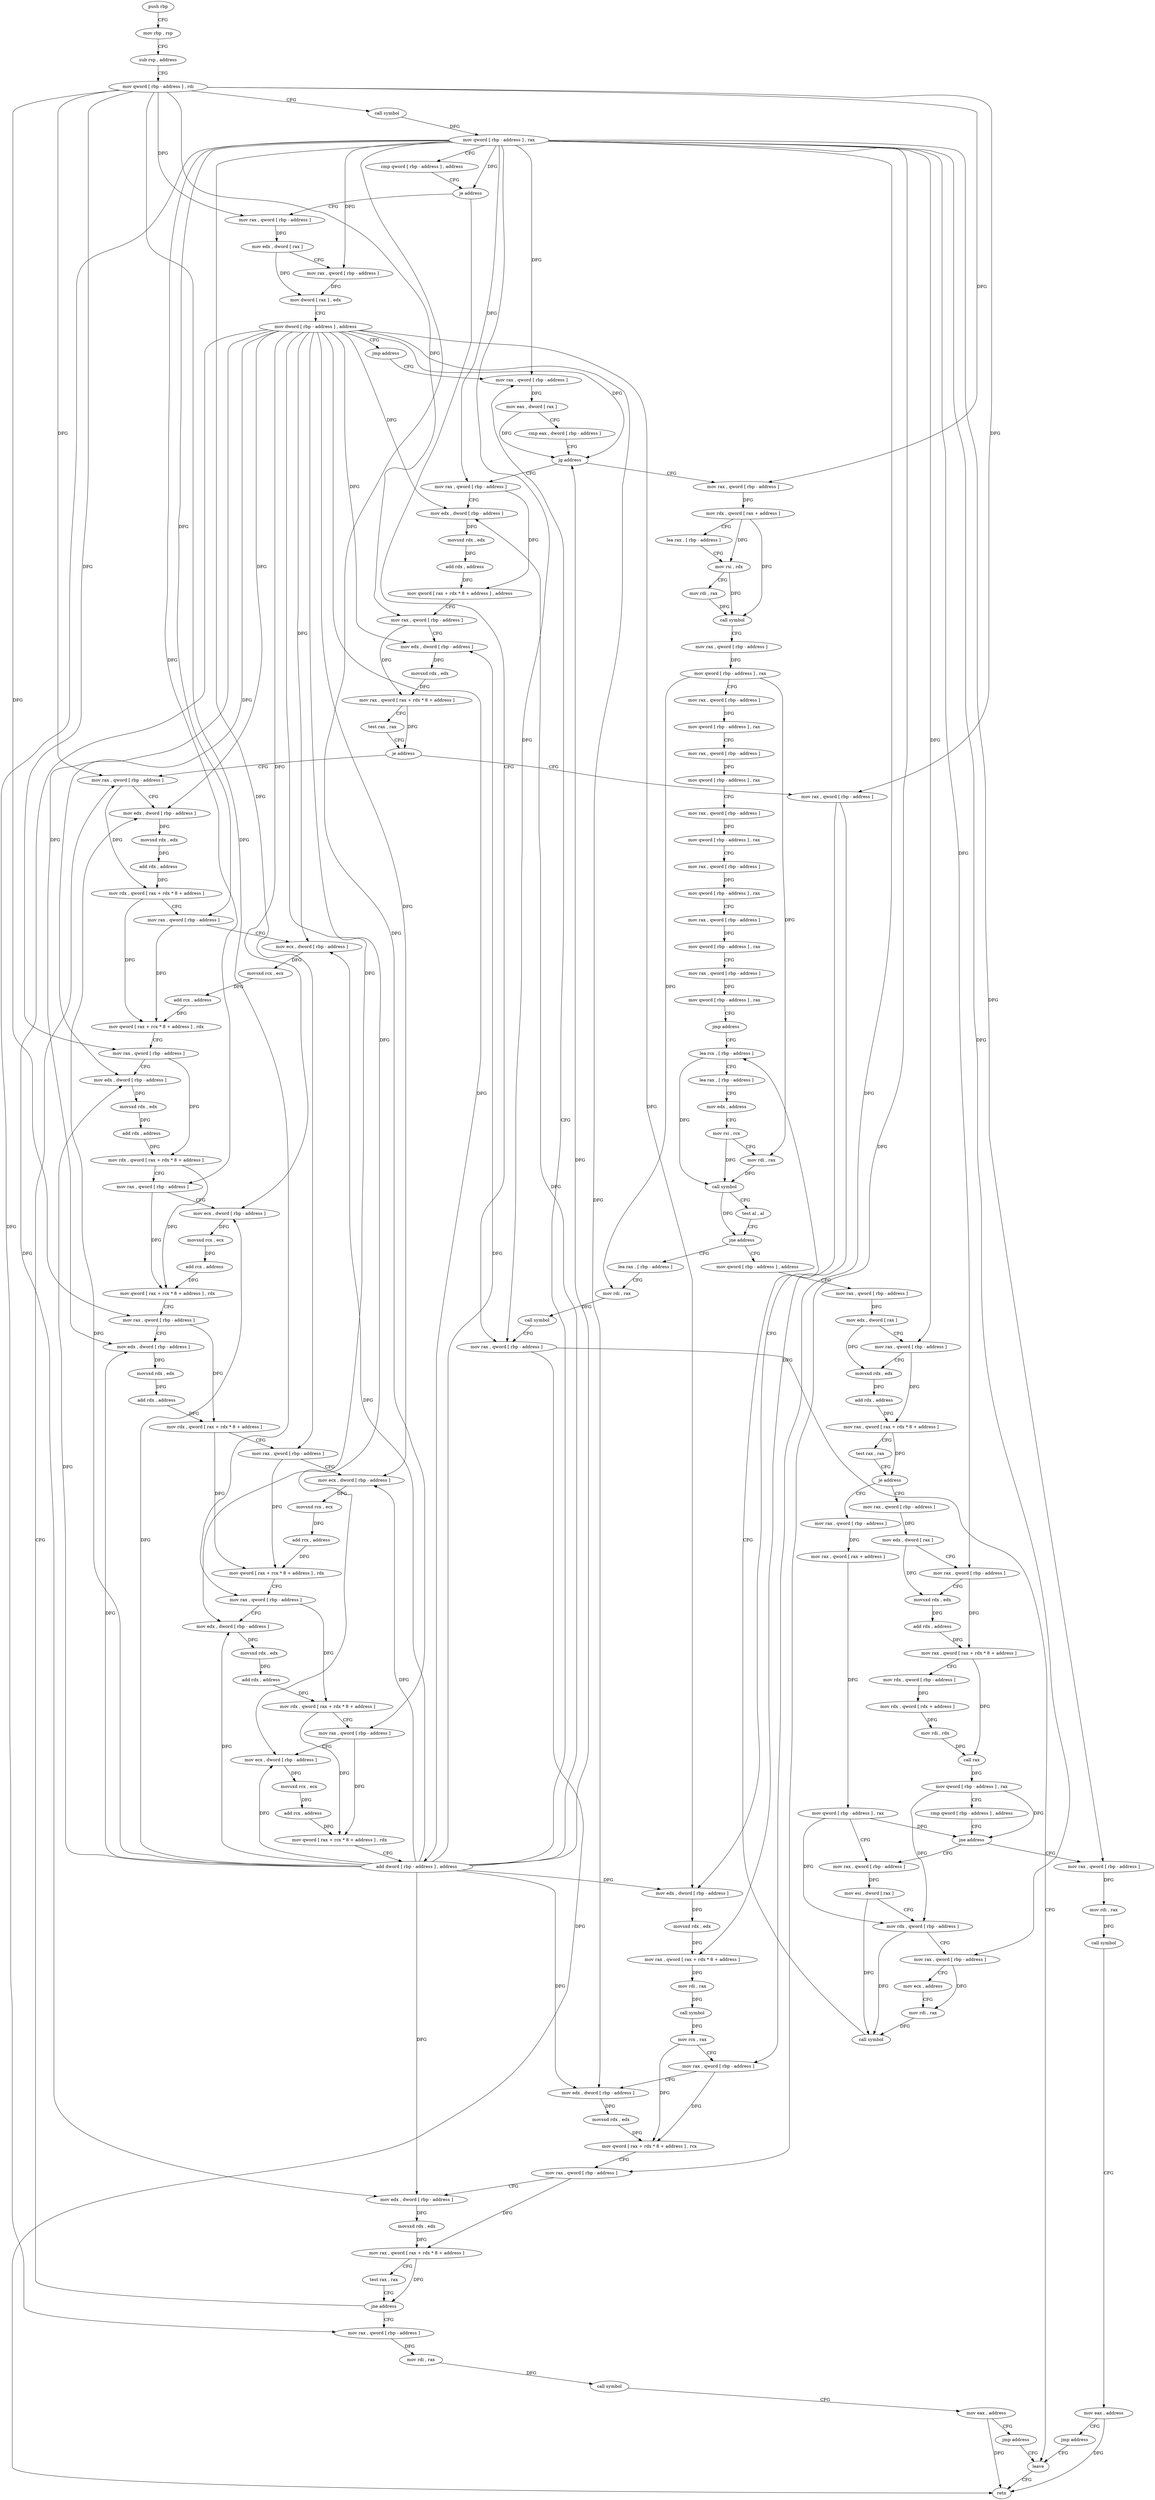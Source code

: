 digraph "func" {
"79741" [label = "push rbp" ]
"79742" [label = "mov rbp , rsp" ]
"79745" [label = "sub rsp , address" ]
"79752" [label = "mov qword [ rbp - address ] , rdi" ]
"79756" [label = "call symbol" ]
"79761" [label = "mov qword [ rbp - address ] , rax" ]
"79765" [label = "cmp qword [ rbp - address ] , address" ]
"79770" [label = "je address" ]
"80388" [label = "mov rax , qword [ rbp - address ]" ]
"79776" [label = "mov rax , qword [ rbp - address ]" ]
"80392" [label = "leave" ]
"79780" [label = "mov edx , dword [ rax ]" ]
"79782" [label = "mov rax , qword [ rbp - address ]" ]
"79786" [label = "mov dword [ rax ] , edx" ]
"79788" [label = "mov dword [ rbp - address ] , address" ]
"79795" [label = "jmp address" ]
"80082" [label = "mov rax , qword [ rbp - address ]" ]
"80086" [label = "mov eax , dword [ rax ]" ]
"80088" [label = "cmp eax , dword [ rbp - address ]" ]
"80091" [label = "jg address" ]
"79800" [label = "mov rax , qword [ rbp - address ]" ]
"80097" [label = "mov rax , qword [ rbp - address ]" ]
"79804" [label = "mov edx , dword [ rbp - address ]" ]
"79807" [label = "movsxd rdx , edx" ]
"79810" [label = "add rdx , address" ]
"79814" [label = "mov qword [ rax + rdx * 8 + address ] , address" ]
"79823" [label = "mov rax , qword [ rbp - address ]" ]
"79827" [label = "mov edx , dword [ rbp - address ]" ]
"79830" [label = "movsxd rdx , edx" ]
"79833" [label = "mov rax , qword [ rax + rdx * 8 + address ]" ]
"79838" [label = "test rax , rax" ]
"79841" [label = "je address" ]
"79926" [label = "mov rax , qword [ rbp - address ]" ]
"79843" [label = "mov rax , qword [ rbp - address ]" ]
"80101" [label = "mov rdx , qword [ rax + address ]" ]
"80108" [label = "lea rax , [ rbp - address ]" ]
"80115" [label = "mov rsi , rdx" ]
"80118" [label = "mov rdi , rax" ]
"80121" [label = "call symbol" ]
"80126" [label = "mov rax , qword [ rbp - address ]" ]
"80133" [label = "mov qword [ rbp - address ] , rax" ]
"80137" [label = "mov rax , qword [ rbp - address ]" ]
"80144" [label = "mov qword [ rbp - address ] , rax" ]
"80148" [label = "mov rax , qword [ rbp - address ]" ]
"80155" [label = "mov qword [ rbp - address ] , rax" ]
"80159" [label = "mov rax , qword [ rbp - address ]" ]
"80166" [label = "mov qword [ rbp - address ] , rax" ]
"80170" [label = "mov rax , qword [ rbp - address ]" ]
"80177" [label = "mov qword [ rbp - address ] , rax" ]
"80181" [label = "mov rax , qword [ rbp - address ]" ]
"80188" [label = "mov qword [ rbp - address ] , rax" ]
"80192" [label = "mov rax , qword [ rbp - address ]" ]
"80196" [label = "mov qword [ rbp - address ] , rax" ]
"80200" [label = "jmp address" ]
"80344" [label = "lea rcx , [ rbp - address ]" ]
"79930" [label = "mov edx , dword [ rbp - address ]" ]
"79933" [label = "movsxd rdx , edx" ]
"79936" [label = "add rdx , address" ]
"79940" [label = "mov rdx , qword [ rax + rdx * 8 + address ]" ]
"79945" [label = "mov rax , qword [ rbp - address ]" ]
"79949" [label = "mov ecx , dword [ rbp - address ]" ]
"79952" [label = "movsxd rcx , ecx" ]
"79955" [label = "add rcx , address" ]
"79959" [label = "mov qword [ rax + rcx * 8 + address ] , rdx" ]
"79964" [label = "mov rax , qword [ rbp - address ]" ]
"79968" [label = "mov edx , dword [ rbp - address ]" ]
"79971" [label = "movsxd rdx , edx" ]
"79974" [label = "add rdx , address" ]
"79978" [label = "mov rdx , qword [ rax + rdx * 8 + address ]" ]
"79983" [label = "mov rax , qword [ rbp - address ]" ]
"79987" [label = "mov ecx , dword [ rbp - address ]" ]
"79990" [label = "movsxd rcx , ecx" ]
"79993" [label = "add rcx , address" ]
"79997" [label = "mov qword [ rax + rcx * 8 + address ] , rdx" ]
"80002" [label = "mov rax , qword [ rbp - address ]" ]
"80006" [label = "mov edx , dword [ rbp - address ]" ]
"80009" [label = "movsxd rdx , edx" ]
"80012" [label = "add rdx , address" ]
"80016" [label = "mov rdx , qword [ rax + rdx * 8 + address ]" ]
"80021" [label = "mov rax , qword [ rbp - address ]" ]
"80025" [label = "mov ecx , dword [ rbp - address ]" ]
"80028" [label = "movsxd rcx , ecx" ]
"80031" [label = "add rcx , address" ]
"80035" [label = "mov qword [ rax + rcx * 8 + address ] , rdx" ]
"80040" [label = "mov rax , qword [ rbp - address ]" ]
"80044" [label = "mov edx , dword [ rbp - address ]" ]
"80047" [label = "movsxd rdx , edx" ]
"80050" [label = "add rdx , address" ]
"80054" [label = "mov rdx , qword [ rax + rdx * 8 + address ]" ]
"80059" [label = "mov rax , qword [ rbp - address ]" ]
"80063" [label = "mov ecx , dword [ rbp - address ]" ]
"80066" [label = "movsxd rcx , ecx" ]
"80069" [label = "add rcx , address" ]
"80073" [label = "mov qword [ rax + rcx * 8 + address ] , rdx" ]
"80078" [label = "add dword [ rbp - address ] , address" ]
"79847" [label = "mov edx , dword [ rbp - address ]" ]
"79850" [label = "movsxd rdx , edx" ]
"79853" [label = "mov rax , qword [ rax + rdx * 8 + address ]" ]
"79858" [label = "mov rdi , rax" ]
"79861" [label = "call symbol" ]
"79866" [label = "mov rcx , rax" ]
"79869" [label = "mov rax , qword [ rbp - address ]" ]
"79873" [label = "mov edx , dword [ rbp - address ]" ]
"79876" [label = "movsxd rdx , edx" ]
"79879" [label = "mov qword [ rax + rdx * 8 + address ] , rcx" ]
"79884" [label = "mov rax , qword [ rbp - address ]" ]
"79888" [label = "mov edx , dword [ rbp - address ]" ]
"79891" [label = "movsxd rdx , edx" ]
"79894" [label = "mov rax , qword [ rax + rdx * 8 + address ]" ]
"79899" [label = "test rax , rax" ]
"79902" [label = "jne address" ]
"79904" [label = "mov rax , qword [ rbp - address ]" ]
"80348" [label = "lea rax , [ rbp - address ]" ]
"80352" [label = "mov edx , address" ]
"80357" [label = "mov rsi , rcx" ]
"80360" [label = "mov rdi , rax" ]
"80363" [label = "call symbol" ]
"80368" [label = "test al , al" ]
"80370" [label = "jne address" ]
"80205" [label = "mov qword [ rbp - address ] , address" ]
"80376" [label = "lea rax , [ rbp - address ]" ]
"79908" [label = "mov rdi , rax" ]
"79911" [label = "call symbol" ]
"79916" [label = "mov eax , address" ]
"79921" [label = "jmp address" ]
"80213" [label = "mov rax , qword [ rbp - address ]" ]
"80217" [label = "mov edx , dword [ rax ]" ]
"80219" [label = "mov rax , qword [ rbp - address ]" ]
"80223" [label = "movsxd rdx , edx" ]
"80226" [label = "add rdx , address" ]
"80230" [label = "mov rax , qword [ rax + rdx * 8 + address ]" ]
"80235" [label = "test rax , rax" ]
"80238" [label = "je address" ]
"80305" [label = "mov rax , qword [ rbp - address ]" ]
"80240" [label = "mov rax , qword [ rbp - address ]" ]
"80380" [label = "mov rdi , rax" ]
"80383" [label = "call symbol" ]
"80393" [label = "retn" ]
"80309" [label = "mov rax , qword [ rax + address ]" ]
"80313" [label = "mov qword [ rbp - address ] , rax" ]
"80317" [label = "mov rax , qword [ rbp - address ]" ]
"80244" [label = "mov edx , dword [ rax ]" ]
"80246" [label = "mov rax , qword [ rbp - address ]" ]
"80250" [label = "movsxd rdx , edx" ]
"80253" [label = "add rdx , address" ]
"80257" [label = "mov rax , qword [ rax + rdx * 8 + address ]" ]
"80262" [label = "mov rdx , qword [ rbp - address ]" ]
"80266" [label = "mov rdx , qword [ rdx + address ]" ]
"80270" [label = "mov rdi , rdx" ]
"80273" [label = "call rax" ]
"80275" [label = "mov qword [ rbp - address ] , rax" ]
"80279" [label = "cmp qword [ rbp - address ] , address" ]
"80284" [label = "jne address" ]
"80286" [label = "mov rax , qword [ rbp - address ]" ]
"80321" [label = "mov esi , dword [ rax ]" ]
"80323" [label = "mov rdx , qword [ rbp - address ]" ]
"80327" [label = "mov rax , qword [ rbp - address ]" ]
"80331" [label = "mov ecx , address" ]
"80336" [label = "mov rdi , rax" ]
"80339" [label = "call symbol" ]
"80290" [label = "mov rdi , rax" ]
"80293" [label = "call symbol" ]
"80298" [label = "mov eax , address" ]
"80303" [label = "jmp address" ]
"79741" -> "79742" [ label = "CFG" ]
"79742" -> "79745" [ label = "CFG" ]
"79745" -> "79752" [ label = "CFG" ]
"79752" -> "79756" [ label = "CFG" ]
"79752" -> "79776" [ label = "DFG" ]
"79752" -> "79823" [ label = "DFG" ]
"79752" -> "80097" [ label = "DFG" ]
"79752" -> "79926" [ label = "DFG" ]
"79752" -> "79964" [ label = "DFG" ]
"79752" -> "80002" [ label = "DFG" ]
"79752" -> "80040" [ label = "DFG" ]
"79752" -> "79843" [ label = "DFG" ]
"79756" -> "79761" [ label = "DFG" ]
"79761" -> "79765" [ label = "CFG" ]
"79761" -> "79770" [ label = "DFG" ]
"79761" -> "80388" [ label = "DFG" ]
"79761" -> "79782" [ label = "DFG" ]
"79761" -> "80082" [ label = "DFG" ]
"79761" -> "79800" [ label = "DFG" ]
"79761" -> "79945" [ label = "DFG" ]
"79761" -> "79983" [ label = "DFG" ]
"79761" -> "80021" [ label = "DFG" ]
"79761" -> "80059" [ label = "DFG" ]
"79761" -> "79869" [ label = "DFG" ]
"79761" -> "79884" [ label = "DFG" ]
"79761" -> "79904" [ label = "DFG" ]
"79761" -> "80219" [ label = "DFG" ]
"79761" -> "80246" [ label = "DFG" ]
"79761" -> "80327" [ label = "DFG" ]
"79761" -> "80286" [ label = "DFG" ]
"79765" -> "79770" [ label = "CFG" ]
"79770" -> "80388" [ label = "CFG" ]
"79770" -> "79776" [ label = "CFG" ]
"80388" -> "80392" [ label = "CFG" ]
"80388" -> "80393" [ label = "DFG" ]
"79776" -> "79780" [ label = "DFG" ]
"80392" -> "80393" [ label = "CFG" ]
"79780" -> "79782" [ label = "CFG" ]
"79780" -> "79786" [ label = "DFG" ]
"79782" -> "79786" [ label = "DFG" ]
"79786" -> "79788" [ label = "CFG" ]
"79788" -> "79795" [ label = "CFG" ]
"79788" -> "80091" [ label = "DFG" ]
"79788" -> "79804" [ label = "DFG" ]
"79788" -> "79827" [ label = "DFG" ]
"79788" -> "79930" [ label = "DFG" ]
"79788" -> "79949" [ label = "DFG" ]
"79788" -> "79968" [ label = "DFG" ]
"79788" -> "79987" [ label = "DFG" ]
"79788" -> "80006" [ label = "DFG" ]
"79788" -> "80025" [ label = "DFG" ]
"79788" -> "80044" [ label = "DFG" ]
"79788" -> "80063" [ label = "DFG" ]
"79788" -> "80078" [ label = "DFG" ]
"79788" -> "79847" [ label = "DFG" ]
"79788" -> "79873" [ label = "DFG" ]
"79788" -> "79888" [ label = "DFG" ]
"79795" -> "80082" [ label = "CFG" ]
"80082" -> "80086" [ label = "DFG" ]
"80086" -> "80088" [ label = "CFG" ]
"80086" -> "80091" [ label = "DFG" ]
"80088" -> "80091" [ label = "CFG" ]
"80091" -> "79800" [ label = "CFG" ]
"80091" -> "80097" [ label = "CFG" ]
"79800" -> "79804" [ label = "CFG" ]
"79800" -> "79814" [ label = "DFG" ]
"80097" -> "80101" [ label = "DFG" ]
"79804" -> "79807" [ label = "DFG" ]
"79807" -> "79810" [ label = "DFG" ]
"79810" -> "79814" [ label = "DFG" ]
"79814" -> "79823" [ label = "CFG" ]
"79823" -> "79827" [ label = "CFG" ]
"79823" -> "79833" [ label = "DFG" ]
"79827" -> "79830" [ label = "DFG" ]
"79830" -> "79833" [ label = "DFG" ]
"79833" -> "79838" [ label = "CFG" ]
"79833" -> "79841" [ label = "DFG" ]
"79838" -> "79841" [ label = "CFG" ]
"79841" -> "79926" [ label = "CFG" ]
"79841" -> "79843" [ label = "CFG" ]
"79926" -> "79930" [ label = "CFG" ]
"79926" -> "79940" [ label = "DFG" ]
"79843" -> "79847" [ label = "CFG" ]
"79843" -> "79853" [ label = "DFG" ]
"80101" -> "80108" [ label = "CFG" ]
"80101" -> "80115" [ label = "DFG" ]
"80101" -> "80121" [ label = "DFG" ]
"80108" -> "80115" [ label = "CFG" ]
"80115" -> "80118" [ label = "CFG" ]
"80115" -> "80121" [ label = "DFG" ]
"80118" -> "80121" [ label = "DFG" ]
"80121" -> "80126" [ label = "CFG" ]
"80126" -> "80133" [ label = "DFG" ]
"80133" -> "80137" [ label = "CFG" ]
"80133" -> "80360" [ label = "DFG" ]
"80133" -> "80380" [ label = "DFG" ]
"80137" -> "80144" [ label = "DFG" ]
"80144" -> "80148" [ label = "CFG" ]
"80148" -> "80155" [ label = "DFG" ]
"80155" -> "80159" [ label = "CFG" ]
"80159" -> "80166" [ label = "DFG" ]
"80166" -> "80170" [ label = "CFG" ]
"80170" -> "80177" [ label = "DFG" ]
"80177" -> "80181" [ label = "CFG" ]
"80181" -> "80188" [ label = "DFG" ]
"80188" -> "80192" [ label = "CFG" ]
"80192" -> "80196" [ label = "DFG" ]
"80196" -> "80200" [ label = "CFG" ]
"80200" -> "80344" [ label = "CFG" ]
"80344" -> "80348" [ label = "CFG" ]
"80344" -> "80363" [ label = "DFG" ]
"79930" -> "79933" [ label = "DFG" ]
"79933" -> "79936" [ label = "DFG" ]
"79936" -> "79940" [ label = "DFG" ]
"79940" -> "79945" [ label = "CFG" ]
"79940" -> "79959" [ label = "DFG" ]
"79945" -> "79949" [ label = "CFG" ]
"79945" -> "79959" [ label = "DFG" ]
"79949" -> "79952" [ label = "DFG" ]
"79952" -> "79955" [ label = "DFG" ]
"79955" -> "79959" [ label = "DFG" ]
"79959" -> "79964" [ label = "CFG" ]
"79964" -> "79968" [ label = "CFG" ]
"79964" -> "79978" [ label = "DFG" ]
"79968" -> "79971" [ label = "DFG" ]
"79971" -> "79974" [ label = "DFG" ]
"79974" -> "79978" [ label = "DFG" ]
"79978" -> "79983" [ label = "CFG" ]
"79978" -> "79997" [ label = "DFG" ]
"79983" -> "79987" [ label = "CFG" ]
"79983" -> "79997" [ label = "DFG" ]
"79987" -> "79990" [ label = "DFG" ]
"79990" -> "79993" [ label = "DFG" ]
"79993" -> "79997" [ label = "DFG" ]
"79997" -> "80002" [ label = "CFG" ]
"80002" -> "80006" [ label = "CFG" ]
"80002" -> "80016" [ label = "DFG" ]
"80006" -> "80009" [ label = "DFG" ]
"80009" -> "80012" [ label = "DFG" ]
"80012" -> "80016" [ label = "DFG" ]
"80016" -> "80021" [ label = "CFG" ]
"80016" -> "80035" [ label = "DFG" ]
"80021" -> "80025" [ label = "CFG" ]
"80021" -> "80035" [ label = "DFG" ]
"80025" -> "80028" [ label = "DFG" ]
"80028" -> "80031" [ label = "DFG" ]
"80031" -> "80035" [ label = "DFG" ]
"80035" -> "80040" [ label = "CFG" ]
"80040" -> "80044" [ label = "CFG" ]
"80040" -> "80054" [ label = "DFG" ]
"80044" -> "80047" [ label = "DFG" ]
"80047" -> "80050" [ label = "DFG" ]
"80050" -> "80054" [ label = "DFG" ]
"80054" -> "80059" [ label = "CFG" ]
"80054" -> "80073" [ label = "DFG" ]
"80059" -> "80063" [ label = "CFG" ]
"80059" -> "80073" [ label = "DFG" ]
"80063" -> "80066" [ label = "DFG" ]
"80066" -> "80069" [ label = "DFG" ]
"80069" -> "80073" [ label = "DFG" ]
"80073" -> "80078" [ label = "CFG" ]
"80078" -> "80082" [ label = "CFG" ]
"80078" -> "80091" [ label = "DFG" ]
"80078" -> "79804" [ label = "DFG" ]
"80078" -> "79827" [ label = "DFG" ]
"80078" -> "79930" [ label = "DFG" ]
"80078" -> "79949" [ label = "DFG" ]
"80078" -> "79968" [ label = "DFG" ]
"80078" -> "79987" [ label = "DFG" ]
"80078" -> "80006" [ label = "DFG" ]
"80078" -> "80025" [ label = "DFG" ]
"80078" -> "80044" [ label = "DFG" ]
"80078" -> "80063" [ label = "DFG" ]
"80078" -> "79847" [ label = "DFG" ]
"80078" -> "79873" [ label = "DFG" ]
"80078" -> "79888" [ label = "DFG" ]
"79847" -> "79850" [ label = "DFG" ]
"79850" -> "79853" [ label = "DFG" ]
"79853" -> "79858" [ label = "DFG" ]
"79858" -> "79861" [ label = "DFG" ]
"79861" -> "79866" [ label = "DFG" ]
"79866" -> "79869" [ label = "CFG" ]
"79866" -> "79879" [ label = "DFG" ]
"79869" -> "79873" [ label = "CFG" ]
"79869" -> "79879" [ label = "DFG" ]
"79873" -> "79876" [ label = "DFG" ]
"79876" -> "79879" [ label = "DFG" ]
"79879" -> "79884" [ label = "CFG" ]
"79884" -> "79888" [ label = "CFG" ]
"79884" -> "79894" [ label = "DFG" ]
"79888" -> "79891" [ label = "DFG" ]
"79891" -> "79894" [ label = "DFG" ]
"79894" -> "79899" [ label = "CFG" ]
"79894" -> "79902" [ label = "DFG" ]
"79899" -> "79902" [ label = "CFG" ]
"79902" -> "79926" [ label = "CFG" ]
"79902" -> "79904" [ label = "CFG" ]
"79904" -> "79908" [ label = "DFG" ]
"80348" -> "80352" [ label = "CFG" ]
"80352" -> "80357" [ label = "CFG" ]
"80357" -> "80360" [ label = "CFG" ]
"80357" -> "80363" [ label = "DFG" ]
"80360" -> "80363" [ label = "DFG" ]
"80363" -> "80368" [ label = "CFG" ]
"80363" -> "80370" [ label = "DFG" ]
"80368" -> "80370" [ label = "CFG" ]
"80370" -> "80205" [ label = "CFG" ]
"80370" -> "80376" [ label = "CFG" ]
"80205" -> "80213" [ label = "CFG" ]
"80376" -> "80380" [ label = "CFG" ]
"79908" -> "79911" [ label = "DFG" ]
"79911" -> "79916" [ label = "CFG" ]
"79916" -> "79921" [ label = "CFG" ]
"79916" -> "80393" [ label = "DFG" ]
"79921" -> "80392" [ label = "CFG" ]
"80213" -> "80217" [ label = "DFG" ]
"80217" -> "80219" [ label = "CFG" ]
"80217" -> "80223" [ label = "DFG" ]
"80219" -> "80223" [ label = "CFG" ]
"80219" -> "80230" [ label = "DFG" ]
"80223" -> "80226" [ label = "DFG" ]
"80226" -> "80230" [ label = "DFG" ]
"80230" -> "80235" [ label = "CFG" ]
"80230" -> "80238" [ label = "DFG" ]
"80235" -> "80238" [ label = "CFG" ]
"80238" -> "80305" [ label = "CFG" ]
"80238" -> "80240" [ label = "CFG" ]
"80305" -> "80309" [ label = "DFG" ]
"80240" -> "80244" [ label = "DFG" ]
"80380" -> "80383" [ label = "DFG" ]
"80383" -> "80388" [ label = "CFG" ]
"80309" -> "80313" [ label = "DFG" ]
"80313" -> "80317" [ label = "CFG" ]
"80313" -> "80284" [ label = "DFG" ]
"80313" -> "80323" [ label = "DFG" ]
"80317" -> "80321" [ label = "DFG" ]
"80244" -> "80246" [ label = "CFG" ]
"80244" -> "80250" [ label = "DFG" ]
"80246" -> "80250" [ label = "CFG" ]
"80246" -> "80257" [ label = "DFG" ]
"80250" -> "80253" [ label = "DFG" ]
"80253" -> "80257" [ label = "DFG" ]
"80257" -> "80262" [ label = "CFG" ]
"80257" -> "80273" [ label = "DFG" ]
"80262" -> "80266" [ label = "DFG" ]
"80266" -> "80270" [ label = "DFG" ]
"80270" -> "80273" [ label = "DFG" ]
"80273" -> "80275" [ label = "DFG" ]
"80275" -> "80279" [ label = "CFG" ]
"80275" -> "80284" [ label = "DFG" ]
"80275" -> "80323" [ label = "DFG" ]
"80279" -> "80284" [ label = "CFG" ]
"80284" -> "80317" [ label = "CFG" ]
"80284" -> "80286" [ label = "CFG" ]
"80286" -> "80290" [ label = "DFG" ]
"80321" -> "80323" [ label = "CFG" ]
"80321" -> "80339" [ label = "DFG" ]
"80323" -> "80327" [ label = "CFG" ]
"80323" -> "80339" [ label = "DFG" ]
"80327" -> "80331" [ label = "CFG" ]
"80327" -> "80336" [ label = "DFG" ]
"80331" -> "80336" [ label = "CFG" ]
"80336" -> "80339" [ label = "DFG" ]
"80339" -> "80344" [ label = "CFG" ]
"80290" -> "80293" [ label = "DFG" ]
"80293" -> "80298" [ label = "CFG" ]
"80298" -> "80303" [ label = "CFG" ]
"80298" -> "80393" [ label = "DFG" ]
"80303" -> "80392" [ label = "CFG" ]
}
